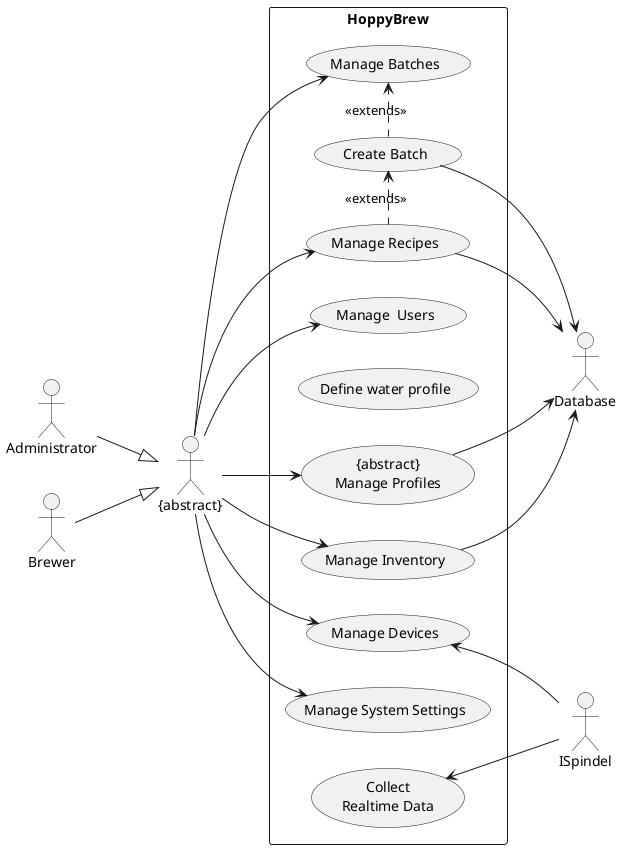 @startuml

left to right direction

actor Administrator as Admin
actor Brewer as Brewer
actor Database as DB
actor ISpindel as ISpindel
actor "{abstract}" as AbstractUser

Admin --|> AbstractUser
Brewer --|> AbstractUser

rectangle "HoppyBrew" as HoppyBrew {
    usecase "Manage  Users" as ManageUsers
    usecase "Manage Recipes" as ManageRecipes
    usecase "Define water profile" as DefineWaterProfile
    usecase "Create Batch" as CreateBatch
    usecase "Manage Batches" as ManageBatches
    usecase "{abstract}\nManage Profiles" as ManageProfiles
    usecase "Manage Devices" as ManageDevices
    usecase "Manage Inventory" as ManageInventory
    usecase "Manage System Settings" as ManageSystemSettings
    usecase "Collect\nRealtime Data" as CollectRealtimeData

    AbstractUser --> ManageUsers
    AbstractUser --> ManageRecipes
    AbstractUser --> ManageBatches
    AbstractUser --> ManageProfiles
    AbstractUser --> ManageDevices
    AbstractUser --> ManageInventory
    AbstractUser --> ManageSystemSettings

    CreateBatch .> ManageBatches : <<extends>>

    ManageRecipes .> CreateBatch : <<extends>>
    CreateBatch --> DB

}

    ManageInventory --> DB
    ManageRecipes --> DB
    ManageProfiles --> DB
    
    ManageDevices <-- ISpindel
    CollectRealtimeData <-- ISpindel
    
@enduml